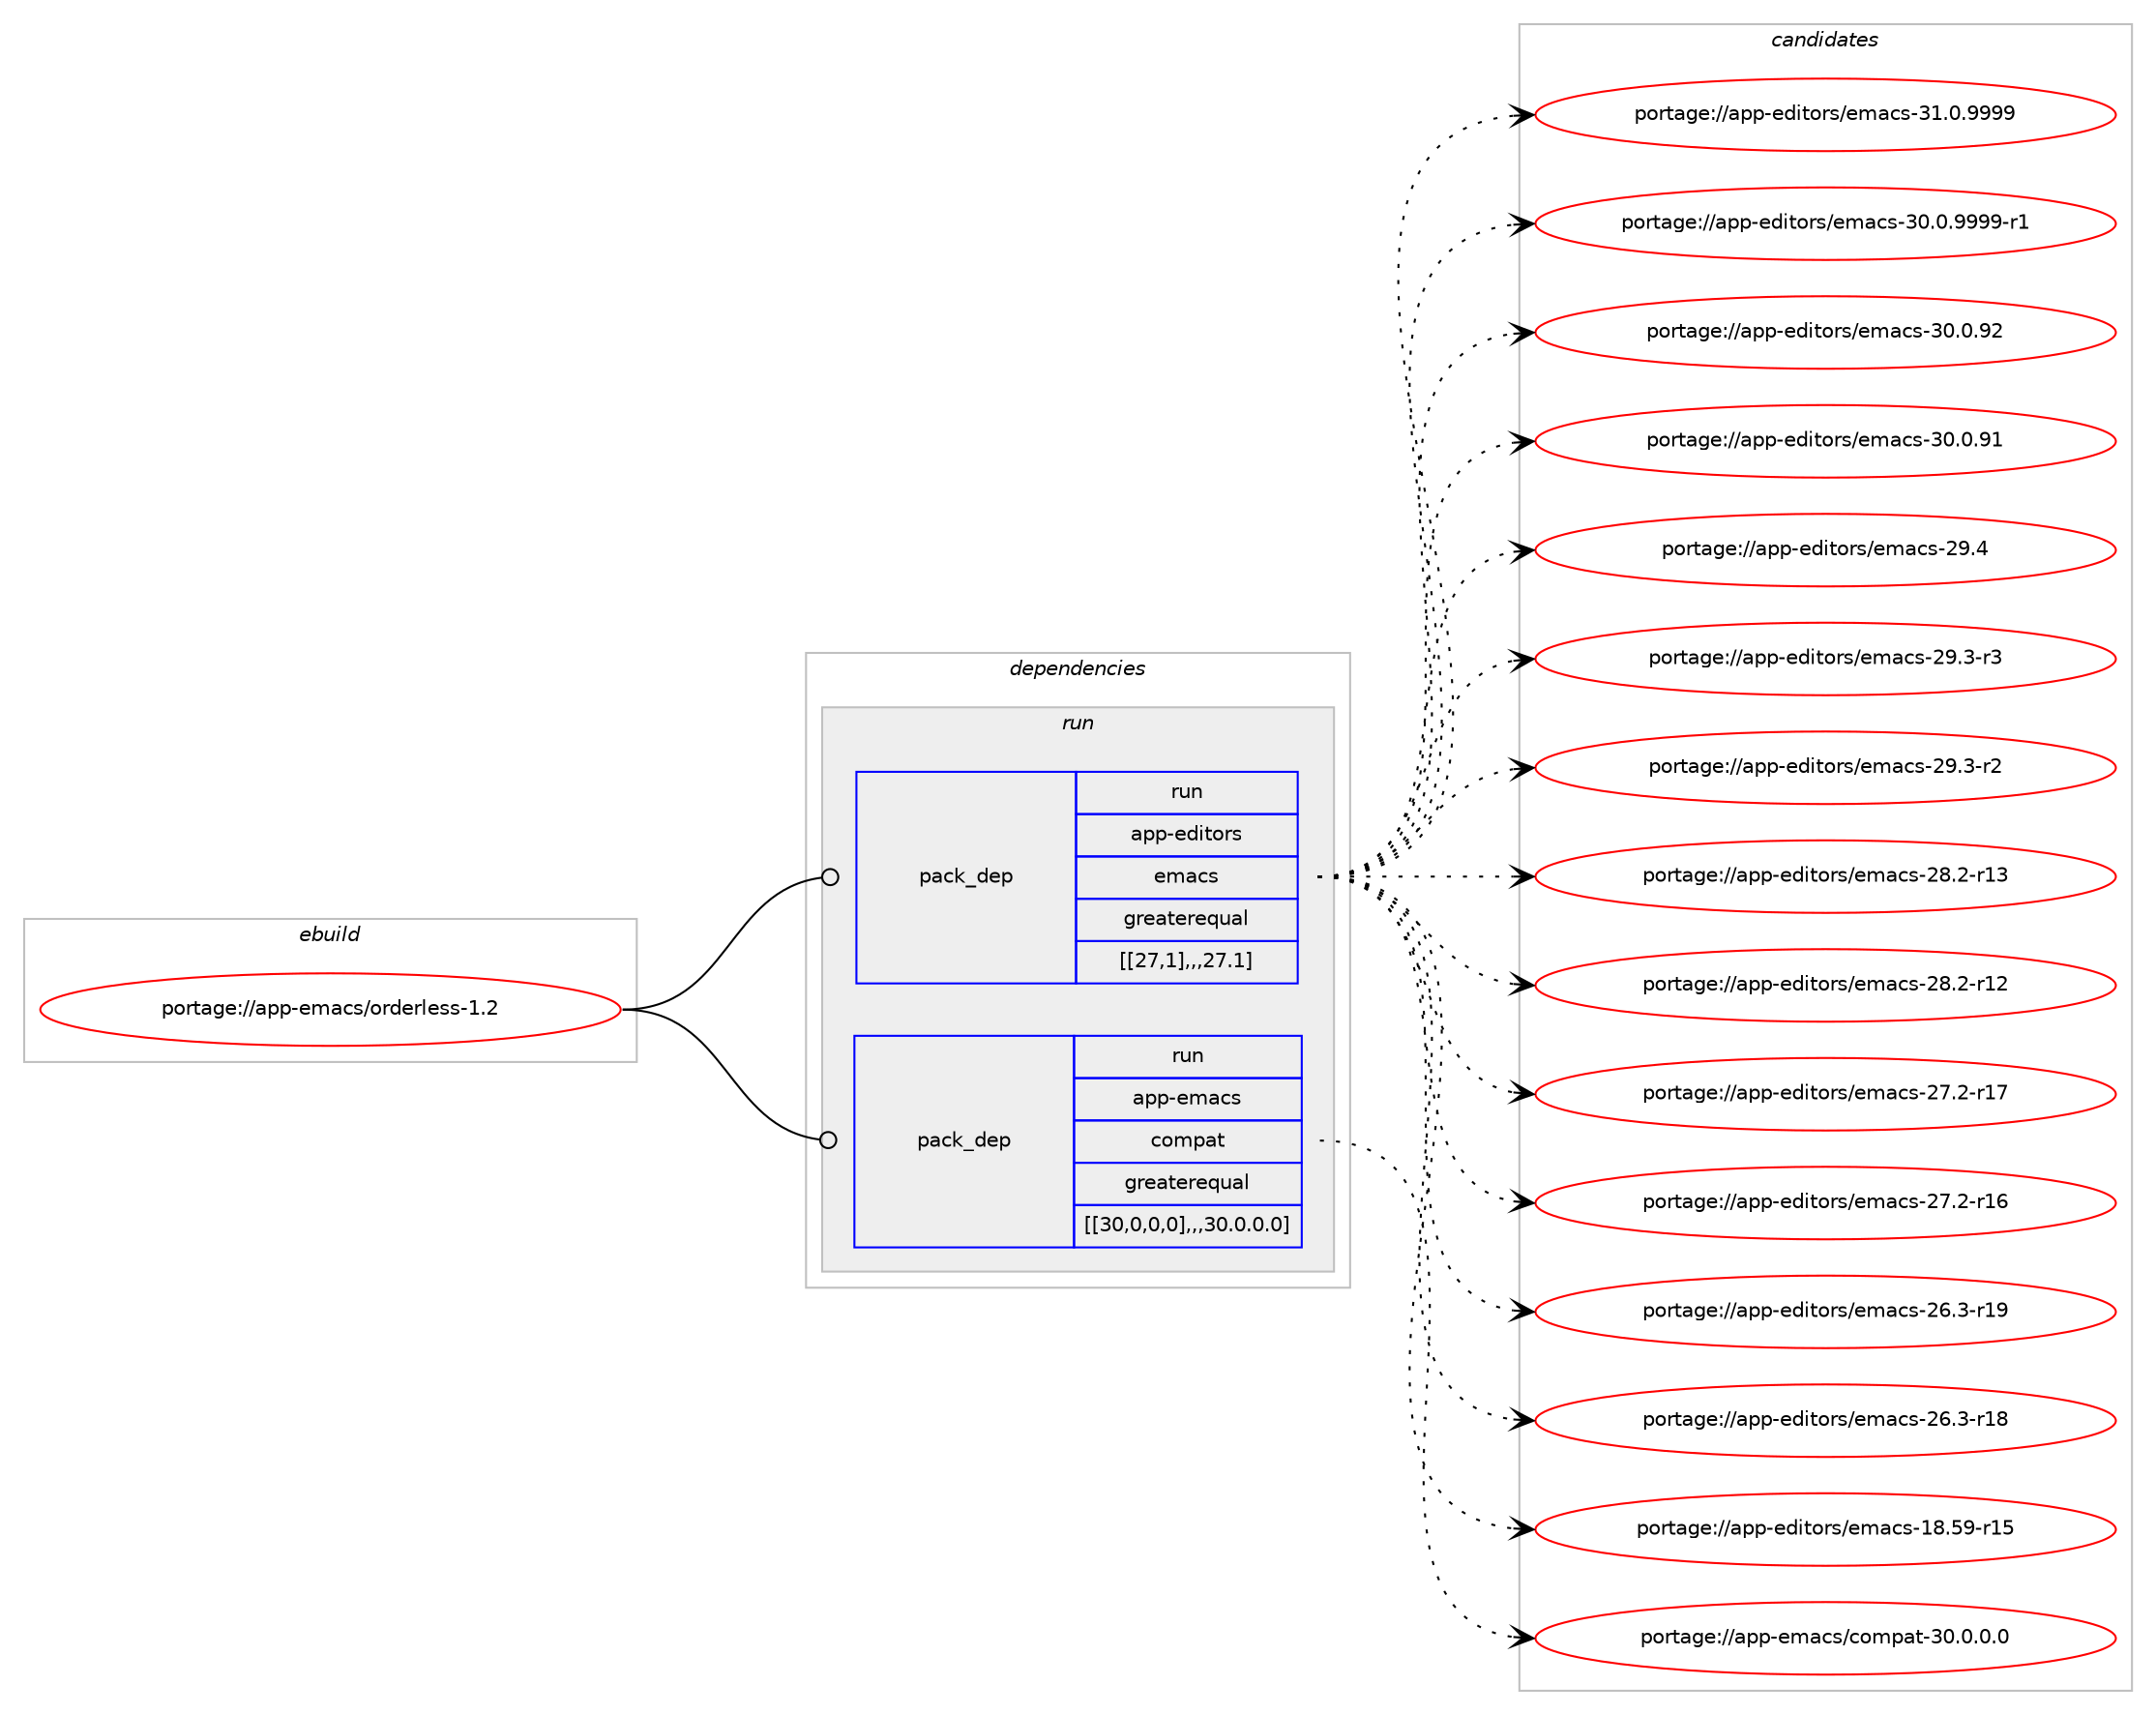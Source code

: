 digraph prolog {

# *************
# Graph options
# *************

newrank=true;
concentrate=true;
compound=true;
graph [rankdir=LR,fontname=Helvetica,fontsize=10,ranksep=1.5];#, ranksep=2.5, nodesep=0.2];
edge  [arrowhead=vee];
node  [fontname=Helvetica,fontsize=10];

# **********
# The ebuild
# **********

subgraph cluster_leftcol {
color=gray;
label=<<i>ebuild</i>>;
id [label="portage://app-emacs/orderless-1.2", color=red, width=4, href="../app-emacs/orderless-1.2.svg"];
}

# ****************
# The dependencies
# ****************

subgraph cluster_midcol {
color=gray;
label=<<i>dependencies</i>>;
subgraph cluster_compile {
fillcolor="#eeeeee";
style=filled;
label=<<i>compile</i>>;
}
subgraph cluster_compileandrun {
fillcolor="#eeeeee";
style=filled;
label=<<i>compile and run</i>>;
}
subgraph cluster_run {
fillcolor="#eeeeee";
style=filled;
label=<<i>run</i>>;
subgraph pack16846 {
dependency23412 [label=<<TABLE BORDER="0" CELLBORDER="1" CELLSPACING="0" CELLPADDING="4" WIDTH="220"><TR><TD ROWSPAN="6" CELLPADDING="30">pack_dep</TD></TR><TR><TD WIDTH="110">run</TD></TR><TR><TD>app-editors</TD></TR><TR><TD>emacs</TD></TR><TR><TD>greaterequal</TD></TR><TR><TD>[[27,1],,,27.1]</TD></TR></TABLE>>, shape=none, color=blue];
}
id:e -> dependency23412:w [weight=20,style="solid",arrowhead="odot"];
subgraph pack16849 {
dependency23418 [label=<<TABLE BORDER="0" CELLBORDER="1" CELLSPACING="0" CELLPADDING="4" WIDTH="220"><TR><TD ROWSPAN="6" CELLPADDING="30">pack_dep</TD></TR><TR><TD WIDTH="110">run</TD></TR><TR><TD>app-emacs</TD></TR><TR><TD>compat</TD></TR><TR><TD>greaterequal</TD></TR><TR><TD>[[30,0,0,0],,,30.0.0.0]</TD></TR></TABLE>>, shape=none, color=blue];
}
id:e -> dependency23418:w [weight=20,style="solid",arrowhead="odot"];
}
}

# **************
# The candidates
# **************

subgraph cluster_choices {
rank=same;
color=gray;
label=<<i>candidates</i>>;

subgraph choice15701 {
color=black;
nodesep=1;
choice971121124510110010511611111411547101109979911545514946484657575757 [label="portage://app-editors/emacs-31.0.9999", color=red, width=4,href="../app-editors/emacs-31.0.9999.svg"];
choice9711211245101100105116111114115471011099799115455148464846575757574511449 [label="portage://app-editors/emacs-30.0.9999-r1", color=red, width=4,href="../app-editors/emacs-30.0.9999-r1.svg"];
choice97112112451011001051161111141154710110997991154551484648465750 [label="portage://app-editors/emacs-30.0.92", color=red, width=4,href="../app-editors/emacs-30.0.92.svg"];
choice97112112451011001051161111141154710110997991154551484648465749 [label="portage://app-editors/emacs-30.0.91", color=red, width=4,href="../app-editors/emacs-30.0.91.svg"];
choice97112112451011001051161111141154710110997991154550574652 [label="portage://app-editors/emacs-29.4", color=red, width=4,href="../app-editors/emacs-29.4.svg"];
choice971121124510110010511611111411547101109979911545505746514511451 [label="portage://app-editors/emacs-29.3-r3", color=red, width=4,href="../app-editors/emacs-29.3-r3.svg"];
choice971121124510110010511611111411547101109979911545505746514511450 [label="portage://app-editors/emacs-29.3-r2", color=red, width=4,href="../app-editors/emacs-29.3-r2.svg"];
choice97112112451011001051161111141154710110997991154550564650451144951 [label="portage://app-editors/emacs-28.2-r13", color=red, width=4,href="../app-editors/emacs-28.2-r13.svg"];
choice97112112451011001051161111141154710110997991154550564650451144950 [label="portage://app-editors/emacs-28.2-r12", color=red, width=4,href="../app-editors/emacs-28.2-r12.svg"];
choice97112112451011001051161111141154710110997991154550554650451144955 [label="portage://app-editors/emacs-27.2-r17", color=red, width=4,href="../app-editors/emacs-27.2-r17.svg"];
choice97112112451011001051161111141154710110997991154550554650451144954 [label="portage://app-editors/emacs-27.2-r16", color=red, width=4,href="../app-editors/emacs-27.2-r16.svg"];
choice97112112451011001051161111141154710110997991154550544651451144957 [label="portage://app-editors/emacs-26.3-r19", color=red, width=4,href="../app-editors/emacs-26.3-r19.svg"];
choice97112112451011001051161111141154710110997991154550544651451144956 [label="portage://app-editors/emacs-26.3-r18", color=red, width=4,href="../app-editors/emacs-26.3-r18.svg"];
choice9711211245101100105116111114115471011099799115454956465357451144953 [label="portage://app-editors/emacs-18.59-r15", color=red, width=4,href="../app-editors/emacs-18.59-r15.svg"];
dependency23412:e -> choice971121124510110010511611111411547101109979911545514946484657575757:w [style=dotted,weight="100"];
dependency23412:e -> choice9711211245101100105116111114115471011099799115455148464846575757574511449:w [style=dotted,weight="100"];
dependency23412:e -> choice97112112451011001051161111141154710110997991154551484648465750:w [style=dotted,weight="100"];
dependency23412:e -> choice97112112451011001051161111141154710110997991154551484648465749:w [style=dotted,weight="100"];
dependency23412:e -> choice97112112451011001051161111141154710110997991154550574652:w [style=dotted,weight="100"];
dependency23412:e -> choice971121124510110010511611111411547101109979911545505746514511451:w [style=dotted,weight="100"];
dependency23412:e -> choice971121124510110010511611111411547101109979911545505746514511450:w [style=dotted,weight="100"];
dependency23412:e -> choice97112112451011001051161111141154710110997991154550564650451144951:w [style=dotted,weight="100"];
dependency23412:e -> choice97112112451011001051161111141154710110997991154550564650451144950:w [style=dotted,weight="100"];
dependency23412:e -> choice97112112451011001051161111141154710110997991154550554650451144955:w [style=dotted,weight="100"];
dependency23412:e -> choice97112112451011001051161111141154710110997991154550554650451144954:w [style=dotted,weight="100"];
dependency23412:e -> choice97112112451011001051161111141154710110997991154550544651451144957:w [style=dotted,weight="100"];
dependency23412:e -> choice97112112451011001051161111141154710110997991154550544651451144956:w [style=dotted,weight="100"];
dependency23412:e -> choice9711211245101100105116111114115471011099799115454956465357451144953:w [style=dotted,weight="100"];
}
subgraph choice15712 {
color=black;
nodesep=1;
choice97112112451011099799115479911110911297116455148464846484648 [label="portage://app-emacs/compat-30.0.0.0", color=red, width=4,href="../app-emacs/compat-30.0.0.0.svg"];
dependency23418:e -> choice97112112451011099799115479911110911297116455148464846484648:w [style=dotted,weight="100"];
}
}

}
